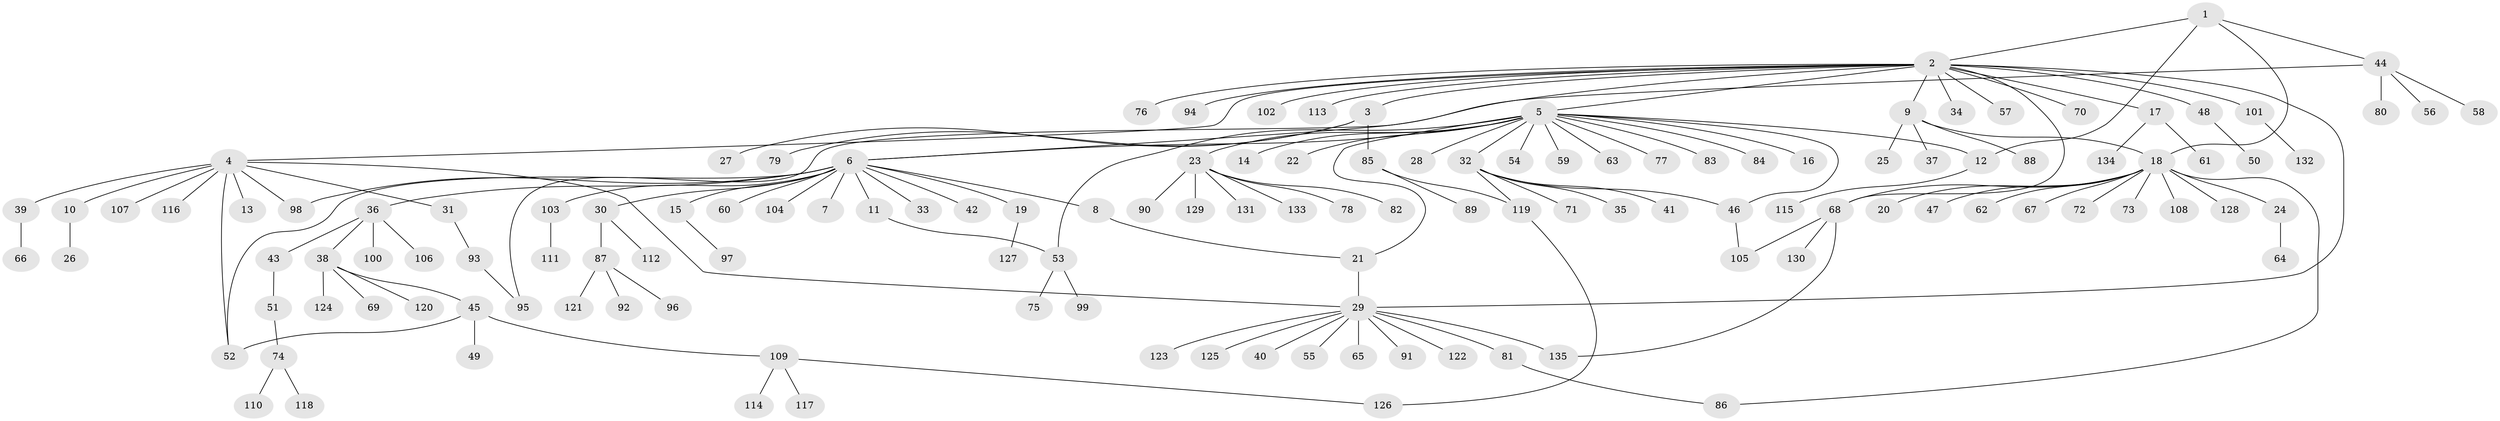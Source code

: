 // Generated by graph-tools (version 1.1) at 2025/01/03/09/25 03:01:53]
// undirected, 135 vertices, 152 edges
graph export_dot {
graph [start="1"]
  node [color=gray90,style=filled];
  1;
  2;
  3;
  4;
  5;
  6;
  7;
  8;
  9;
  10;
  11;
  12;
  13;
  14;
  15;
  16;
  17;
  18;
  19;
  20;
  21;
  22;
  23;
  24;
  25;
  26;
  27;
  28;
  29;
  30;
  31;
  32;
  33;
  34;
  35;
  36;
  37;
  38;
  39;
  40;
  41;
  42;
  43;
  44;
  45;
  46;
  47;
  48;
  49;
  50;
  51;
  52;
  53;
  54;
  55;
  56;
  57;
  58;
  59;
  60;
  61;
  62;
  63;
  64;
  65;
  66;
  67;
  68;
  69;
  70;
  71;
  72;
  73;
  74;
  75;
  76;
  77;
  78;
  79;
  80;
  81;
  82;
  83;
  84;
  85;
  86;
  87;
  88;
  89;
  90;
  91;
  92;
  93;
  94;
  95;
  96;
  97;
  98;
  99;
  100;
  101;
  102;
  103;
  104;
  105;
  106;
  107;
  108;
  109;
  110;
  111;
  112;
  113;
  114;
  115;
  116;
  117;
  118;
  119;
  120;
  121;
  122;
  123;
  124;
  125;
  126;
  127;
  128;
  129;
  130;
  131;
  132;
  133;
  134;
  135;
  1 -- 2;
  1 -- 12;
  1 -- 18;
  1 -- 44;
  2 -- 3;
  2 -- 4;
  2 -- 5;
  2 -- 6;
  2 -- 9;
  2 -- 17;
  2 -- 29;
  2 -- 34;
  2 -- 48;
  2 -- 57;
  2 -- 68;
  2 -- 70;
  2 -- 76;
  2 -- 94;
  2 -- 101;
  2 -- 102;
  2 -- 113;
  3 -- 27;
  3 -- 79;
  3 -- 85;
  4 -- 10;
  4 -- 13;
  4 -- 29;
  4 -- 31;
  4 -- 39;
  4 -- 52;
  4 -- 98;
  4 -- 107;
  4 -- 116;
  5 -- 6;
  5 -- 12;
  5 -- 14;
  5 -- 16;
  5 -- 21;
  5 -- 22;
  5 -- 23;
  5 -- 28;
  5 -- 32;
  5 -- 46;
  5 -- 53;
  5 -- 54;
  5 -- 59;
  5 -- 63;
  5 -- 77;
  5 -- 83;
  5 -- 84;
  6 -- 7;
  6 -- 8;
  6 -- 11;
  6 -- 15;
  6 -- 19;
  6 -- 30;
  6 -- 33;
  6 -- 36;
  6 -- 42;
  6 -- 52;
  6 -- 60;
  6 -- 98;
  6 -- 103;
  6 -- 104;
  8 -- 21;
  9 -- 18;
  9 -- 25;
  9 -- 37;
  9 -- 88;
  10 -- 26;
  11 -- 53;
  12 -- 115;
  15 -- 97;
  17 -- 61;
  17 -- 134;
  18 -- 20;
  18 -- 24;
  18 -- 47;
  18 -- 62;
  18 -- 67;
  18 -- 68;
  18 -- 72;
  18 -- 73;
  18 -- 86;
  18 -- 108;
  18 -- 128;
  19 -- 127;
  21 -- 29;
  23 -- 78;
  23 -- 82;
  23 -- 90;
  23 -- 129;
  23 -- 131;
  23 -- 133;
  24 -- 64;
  29 -- 40;
  29 -- 55;
  29 -- 65;
  29 -- 81;
  29 -- 91;
  29 -- 122;
  29 -- 123;
  29 -- 125;
  29 -- 135;
  30 -- 87;
  30 -- 112;
  31 -- 93;
  32 -- 35;
  32 -- 41;
  32 -- 46;
  32 -- 71;
  32 -- 119;
  36 -- 38;
  36 -- 43;
  36 -- 100;
  36 -- 106;
  38 -- 45;
  38 -- 69;
  38 -- 120;
  38 -- 124;
  39 -- 66;
  43 -- 51;
  44 -- 56;
  44 -- 58;
  44 -- 80;
  44 -- 95;
  45 -- 49;
  45 -- 52;
  45 -- 109;
  46 -- 105;
  48 -- 50;
  51 -- 74;
  53 -- 75;
  53 -- 99;
  68 -- 105;
  68 -- 130;
  68 -- 135;
  74 -- 110;
  74 -- 118;
  81 -- 86;
  85 -- 89;
  85 -- 119;
  87 -- 92;
  87 -- 96;
  87 -- 121;
  93 -- 95;
  101 -- 132;
  103 -- 111;
  109 -- 114;
  109 -- 117;
  109 -- 126;
  119 -- 126;
}
